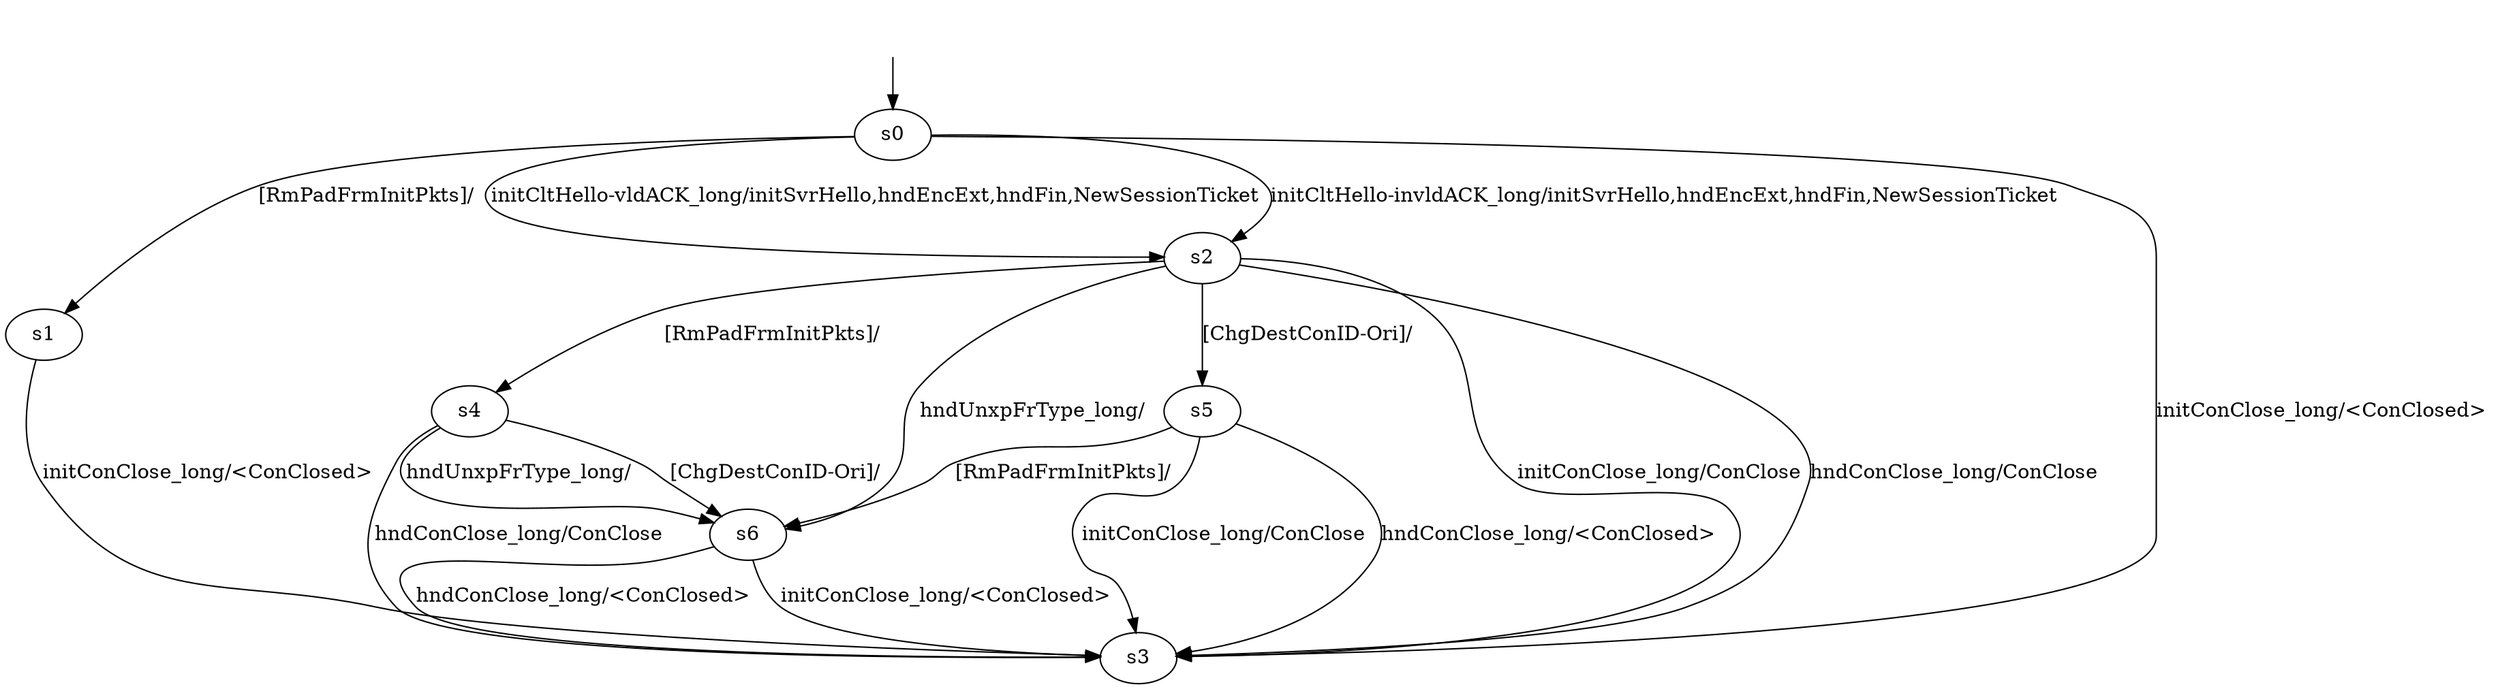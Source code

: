 digraph "../results/pquicModels/pquic-PSK-l-0/learnedModel" {
s0 [label=s0];
s1 [label=s1];
s2 [label=s2];
s3 [label=s3];
s4 [label=s4];
s5 [label=s5];
s6 [label=s6];
s0 -> s3  [label="initConClose_long/<ConClosed> "];
s0 -> s2  [label="initCltHello-vldACK_long/initSvrHello,hndEncExt,hndFin,NewSessionTicket "];
s0 -> s2  [label="initCltHello-invldACK_long/initSvrHello,hndEncExt,hndFin,NewSessionTicket "];
s0 -> s1  [label="[RmPadFrmInitPkts]/ "];
s1 -> s3  [label="initConClose_long/<ConClosed> "];
s2 -> s3  [label="initConClose_long/ConClose "];
s2 -> s3  [label="hndConClose_long/ConClose "];
s2 -> s6  [label="hndUnxpFrType_long/ "];
s2 -> s5  [label="[ChgDestConID-Ori]/ "];
s2 -> s4  [label="[RmPadFrmInitPkts]/ "];
s4 -> s3  [label="hndConClose_long/ConClose "];
s4 -> s6  [label="hndUnxpFrType_long/ "];
s4 -> s6  [label="[ChgDestConID-Ori]/ "];
s5 -> s3  [label="initConClose_long/ConClose "];
s5 -> s3  [label="hndConClose_long/<ConClosed> "];
s5 -> s6  [label="[RmPadFrmInitPkts]/ "];
s6 -> s3  [label="initConClose_long/<ConClosed> "];
s6 -> s3  [label="hndConClose_long/<ConClosed> "];
__start0 [label="", shape=none];
__start0 -> s0  [label=""];
}

